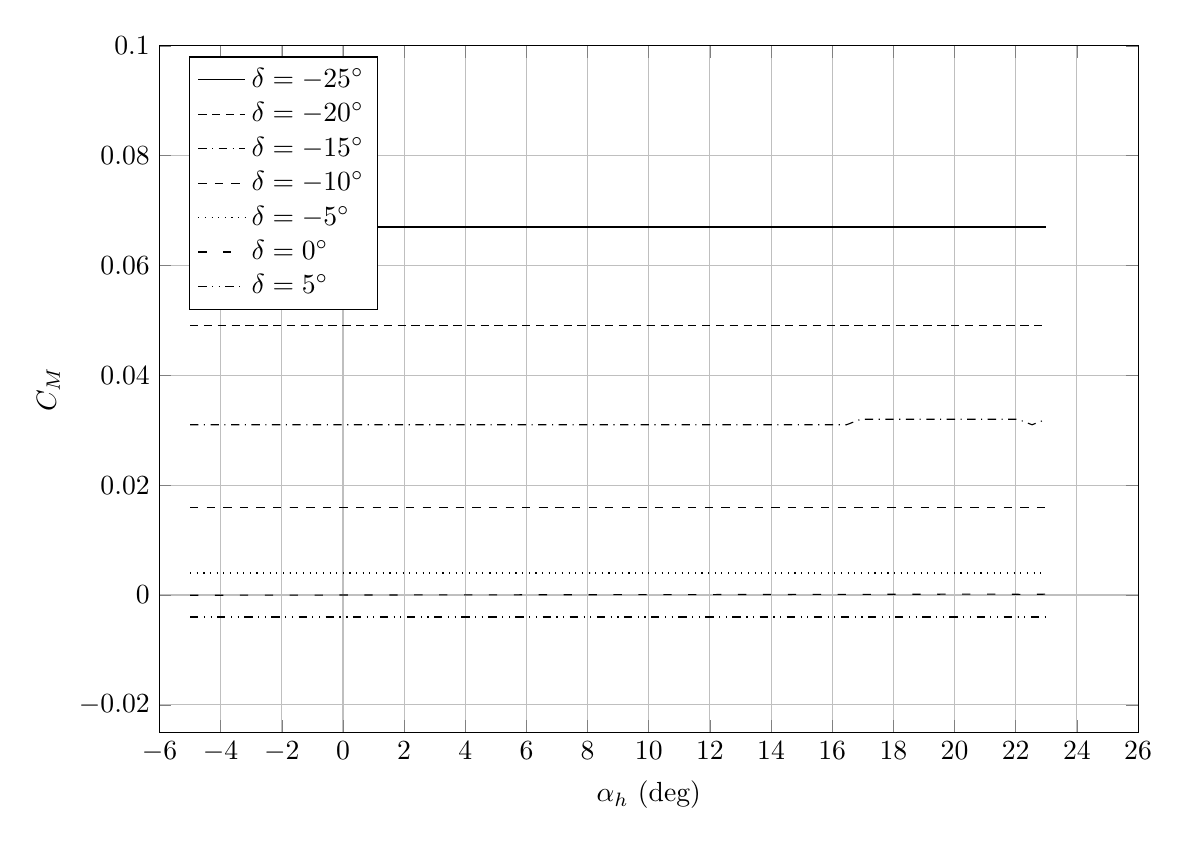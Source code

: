 %Comparison of CD estimation
\begin{tikzpicture}

\begin{axis}[
width=14.01cm,
height=10.3cm,
scaled ticks=false, tick label style={/pgf/number format/fixed},
xmin=-6,
xmax=26,
xlabel={$\alpha_{h}$ (deg)},
xmajorgrids,
ymin=-0.025,
ymax=0.1,
ylabel={$C_M$},
ymajorgrids,
legend style={at={(0.03,0.8)},anchor=west,draw=black,fill=white,legend cell align=left},
legend entries = {$\delta = -25^{\circ}$\\$\delta = -20^{\circ}$\\$\delta = -15^{\circ}$\\$\delta = -10^{\circ}$\\$\delta = -5^{\circ}$\\$\delta = 0^{\circ}$\\$\delta = 5^{\circ}$\\}
]

\addplot [
color=black,
solid
]
table[row sep=crcr]{
-5.0	0.067\\
-4.533	0.067\\
-4.067	0.067\\
-3.6	0.067\\
-3.133	0.067\\
-2.667	0.067\\
-2.2	0.067\\
-1.733	0.067\\
-1.267	0.067\\
-0.8	0.067\\
-0.333	0.067\\
0.133	0.067\\
0.6	0.067\\
1.067	0.067\\
1.533	0.067\\
2.0	0.067\\
2.467	0.067\\
2.933	0.067\\
3.4	0.067\\
3.867	0.067\\
4.333	0.067\\
4.8	0.067\\
5.267	0.067\\
5.733	0.067\\
6.2	0.067\\
6.667	0.067\\
7.133	0.067\\
7.6	0.067\\
8.067	0.067\\
8.533	0.067\\
9.0	0.067\\
9.467	0.067\\
9.933	0.067\\
10.4	0.067\\
10.867	0.067\\
11.333	0.067\\
11.8	0.067\\
12.267	0.067\\
12.733	0.067\\
13.2	0.067\\
13.667	0.067\\
14.133	0.067\\
14.6	0.067\\
15.067	0.067\\
15.533	0.067\\
16.0	0.067\\
16.467	0.067\\
16.933	0.067\\
17.4	0.067\\
17.867	0.067\\
18.333	0.067\\
18.8	0.067\\
19.267	0.067\\
19.733	0.067\\
20.2	0.067\\
20.667	0.067\\
21.133	0.067\\
21.6	0.067\\
22.067	0.067\\
22.533	0.067\\
23.0	0.067\\
};

\addplot [
color=black,
densely dashed
]
table[row sep=crcr]{
-5.0	0.049\\
-4.533	0.049\\
-4.067	0.049\\
-3.6	0.049\\
-3.133	0.049\\
-2.667	0.049\\
-2.2	0.049\\
-1.733	0.049\\
-1.267	0.049\\
-0.8	0.049\\
-0.333	0.049\\
0.133	0.049\\
0.6	0.049\\
1.067	0.049\\
1.533	0.049\\
2.0	0.049\\
2.467	0.049\\
2.933	0.049\\
3.4	0.049\\
3.867	0.049\\
4.333	0.049\\
4.8	0.049\\
5.267	0.049\\
5.733	0.049\\
6.2	0.049\\
6.667	0.049\\
7.133	0.049\\
7.6	0.049\\
8.067	0.049\\
8.533	0.049\\
9.0	0.049\\
9.467	0.049\\
9.933	0.049\\
10.4	0.049\\
10.867	0.049\\
11.333	0.049\\
11.8	0.049\\
12.267	0.049\\
12.733	0.049\\
13.2	0.049\\
13.667	0.049\\
14.133	0.049\\
14.6	0.049\\
15.067	0.049\\
15.533	0.049\\
16.0	0.049\\
16.467	0.049\\
16.933	0.049\\
17.4	0.049\\
17.867	0.049\\
18.333	0.049\\
18.8	0.049\\
19.267	0.049\\
19.733	0.049\\
20.2	0.049\\
20.667	0.049\\
21.133	0.049\\
21.6	0.049\\
22.067	0.049\\
22.533	0.049\\
23.0	0.049\\
};

\addplot [
color=black,
dashdotted
]
table[row sep=crcr]{
-5.0	0.031\\
-4.533	0.031\\
-4.067	0.031\\
-3.6	0.031\\
-3.133	0.031\\
-2.667	0.031\\
-2.2	0.031\\
-1.733	0.031\\
-1.267	0.031\\
-0.8	0.031\\
-0.333	0.031\\
0.133	0.031\\
0.6	0.031\\
1.067	0.031\\
1.533	0.031\\
2.0	0.031\\
2.467	0.031\\
2.933	0.031\\
3.4	0.031\\
3.867	0.031\\
4.333	0.031\\
4.8	0.031\\
5.267	0.031\\
5.733	0.031\\
6.2	0.031\\
6.667	0.031\\
7.133	0.031\\
7.6	0.031\\
8.067	0.031\\
8.533	0.031\\
9.0	0.031\\
9.467	0.031\\
9.933	0.031\\
10.4	0.031\\
10.867	0.031\\
11.333	0.031\\
11.8	0.031\\
12.267	0.031\\
12.733	0.031\\
13.2	0.031\\
13.667	0.031\\
14.133	0.031\\
14.6	0.031\\
15.067	0.031\\
15.533	0.031\\
16.0	0.031\\
16.467	0.031\\
16.933	0.032\\
17.4	0.032\\
17.867	0.032\\
18.333	0.032\\
18.8	0.032\\
19.267	0.032\\
19.733	0.032\\
20.2	0.032\\
20.667	0.032\\
21.133	0.032\\
21.6	0.032\\
22.067	0.032\\
22.533	0.031\\
23.0	0.032\\
};

\addplot [
color=black,
dashed
]
table[row sep=crcr]{
-5.0	0.016\\
-4.533	0.016\\
-4.067	0.016\\
-3.6	0.016\\
-3.133	0.016\\
-2.667	0.016\\
-2.2	0.016\\
-1.733	0.016\\
-1.267	0.016\\
-0.8	0.016\\
-0.333	0.016\\
0.133	0.016\\
0.6	0.016\\
1.067	0.016\\
1.533	0.016\\
2.0	0.016\\
2.467	0.016\\
2.933	0.016\\
3.4	0.016\\
3.867	0.016\\
4.333	0.016\\
4.8	0.016\\
5.267	0.016\\
5.733	0.016\\
6.2	0.016\\
6.667	0.016\\
7.133	0.016\\
7.6	0.016\\
8.067	0.016\\
8.533	0.016\\
9.0	0.016\\
9.467	0.016\\
9.933	0.016\\
10.4	0.016\\
10.867	0.016\\
11.333	0.016\\
11.8	0.016\\
12.267	0.016\\
12.733	0.016\\
13.2	0.016\\
13.667	0.016\\
14.133	0.016\\
14.6	0.016\\
15.067	0.016\\
15.533	0.016\\
16.0	0.016\\
16.467	0.016\\
16.933	0.016\\
17.4	0.016\\
17.867	0.016\\
18.333	0.016\\
18.8	0.016\\
19.267	0.016\\
19.733	0.016\\
20.2	0.016\\
20.667	0.016\\
21.133	0.016\\
21.6	0.016\\
22.067	0.016\\
22.533	0.016\\
23.0	0.016\\
};

\addplot [
color=black,
dotted
]
table[row sep=crcr]{
-5.0	0.004\\
-4.533	0.004\\
-4.067	0.004\\
-3.6	0.004\\
-3.133	0.004\\
-2.667	0.004\\
-2.2	0.004\\
-1.733	0.004\\
-1.267	0.004\\
-0.8	0.004\\
-0.333	0.004\\
0.133	0.004\\
0.6	0.004\\
1.067	0.004\\
1.533	0.004\\
2.0	0.004\\
2.467	0.004\\
2.933	0.004\\
3.4	0.004\\
3.867	0.004\\
4.333	0.004\\
4.8	0.004\\
5.267	0.004\\
5.733	0.004\\
6.2	0.004\\
6.667	0.004\\
7.133	0.004\\
7.6	0.004\\
8.067	0.004\\
8.533	0.004\\
9.0	0.004\\
9.467	0.004\\
9.933	0.004\\
10.4	0.004\\
10.867	0.004\\
11.333	0.004\\
11.8	0.004\\
12.267	0.004\\
12.733	0.004\\
13.2	0.004\\
13.667	0.004\\
14.133	0.004\\
14.6	0.004\\
15.067	0.004\\
15.533	0.004\\
16.0	0.004\\
16.467	0.004\\
16.933	0.004\\
17.4	0.004\\
17.867	0.004\\
18.333	0.004\\
18.8	0.004\\
19.267	0.004\\
19.733	0.004\\
20.2	0.004\\
20.667	0.004\\
21.133	0.004\\
21.6	0.004\\
22.067	0.004\\
22.533	0.004\\
23.0	0.004\\
};

\addplot [
color=black,
loosely dashed
]
table[row sep=crcr]{
-5.0	-4.673E-5\\
-4.533	-4.237E-5\\
-4.067	-3.801E-5\\
-3.6	-3.365E-5\\
-3.133	-2.929E-5\\
-2.667	-2.493E-5\\
-2.2	-2.14E-5\\
-1.733	-1.796E-5\\
-1.267	-1.453E-5\\
-0.8	-1.111E-5\\
-0.333	-7.693E-6\\
0.133	-4.283E-6\\
0.6	-8.789E-7\\
1.067	2.519E-6\\
1.533	5.91E-6\\
2.0	9.294E-6\\
2.467	1.267E-5\\
2.933	1.604E-5\\
3.4	1.941E-5\\
3.867	2.277E-5\\
4.333	2.612E-5\\
4.8	2.946E-5\\
5.267	3.28E-5\\
5.733	3.613E-5\\
6.2	3.946E-5\\
6.667	4.277E-5\\
7.133	4.609E-5\\
7.6	4.939E-5\\
8.067	5.269E-5\\
8.533	5.596E-5\\
9.0	5.921E-5\\
9.467	6.246E-5\\
9.933	6.571E-5\\
10.4	6.897E-5\\
10.867	7.226E-5\\
11.333	7.558E-5\\
11.8	7.894E-5\\
12.267	8.236E-5\\
12.733	8.586E-5\\
13.2	8.943E-5\\
13.667	9.309E-5\\
14.133	9.685E-5\\
14.6	1.007E-4\\
15.067	1.047E-4\\
15.533	1.089E-4\\
16.0	1.132E-4\\
16.467	1.176E-4\\
16.933	1.223E-4\\
17.4	1.271E-4\\
17.867	1.314E-4\\
18.333	1.358E-4\\
18.8	1.402E-4\\
19.267	1.445E-4\\
19.733	1.489E-4\\
20.2	1.532E-4\\
20.667	1.576E-4\\
21.133	1.62E-4\\
21.6	1.555E-4\\
22.067	1.283E-4\\
22.533	1.147E-4\\
23.0	1.558E-4\\
};

\addplot [
color=black,
dashdotdotted
]
table[row sep=crcr]{
-5.0	-0.004\\
-4.533	-0.004\\
-4.067	-0.004\\
-3.6	-0.004\\
-3.133	-0.004\\
-2.667	-0.004\\
-2.2	-0.004\\
-1.733	-0.004\\
-1.267	-0.004\\
-0.8	-0.004\\
-0.333	-0.004\\
0.133	-0.004\\
0.6	-0.004\\
1.067	-0.004\\
1.533	-0.004\\
2.0	-0.004\\
2.467	-0.004\\
2.933	-0.004\\
3.4	-0.004\\
3.867	-0.004\\
4.333	-0.004\\
4.8	-0.004\\
5.267	-0.004\\
5.733	-0.004\\
6.2	-0.004\\
6.667	-0.004\\
7.133	-0.004\\
7.6	-0.004\\
8.067	-0.004\\
8.533	-0.004\\
9.0	-0.004\\
9.467	-0.004\\
9.933	-0.004\\
10.4	-0.004\\
10.867	-0.004\\
11.333	-0.004\\
11.8	-0.004\\
12.267	-0.004\\
12.733	-0.004\\
13.2	-0.004\\
13.667	-0.004\\
14.133	-0.004\\
14.6	-0.004\\
15.067	-0.004\\
15.533	-0.004\\
16.0	-0.004\\
16.467	-0.004\\
16.933	-0.004\\
17.4	-0.004\\
17.867	-0.004\\
18.333	-0.004\\
18.8	-0.004\\
19.267	-0.004\\
19.733	-0.004\\
20.2	-0.004\\
20.667	-0.004\\
21.133	-0.004\\
21.6	-0.004\\
22.067	-0.004\\
22.533	-0.004\\
23.0	-0.004\\
};
\end{axis}
\end{tikzpicture}%

